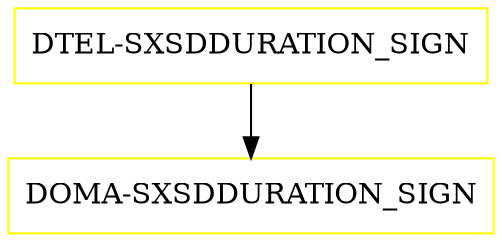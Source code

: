 digraph G {
  "DTEL-SXSDDURATION_SIGN" [shape=box,color=yellow];
  "DOMA-SXSDDURATION_SIGN" [shape=box,color=yellow,URL="./DOMA_SXSDDURATION_SIGN.html"];
  "DTEL-SXSDDURATION_SIGN" -> "DOMA-SXSDDURATION_SIGN";
}
